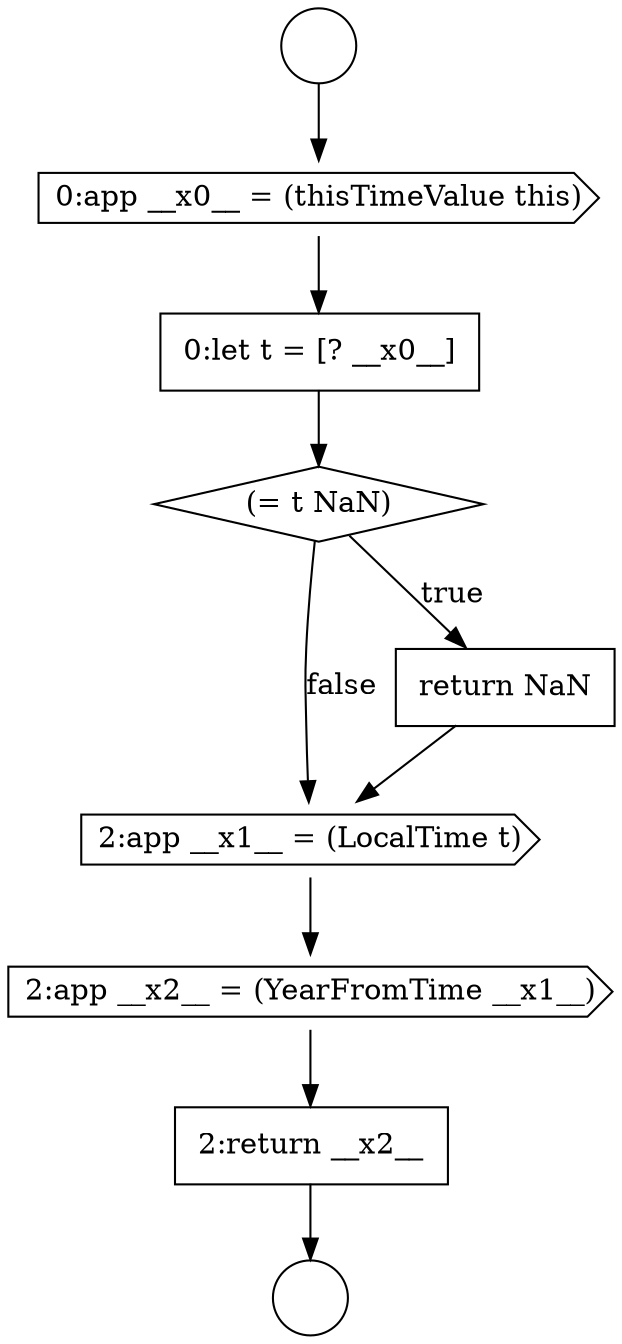 digraph {
  node13302 [shape=none, margin=0, label=<<font color="black">
    <table border="0" cellborder="1" cellspacing="0" cellpadding="10">
      <tr><td align="left">2:return __x2__</td></tr>
    </table>
  </font>> color="black" fillcolor="white" style=filled]
  node13298 [shape=diamond, label=<<font color="black">(= t NaN)</font>> color="black" fillcolor="white" style=filled]
  node13295 [shape=circle label=" " color="black" fillcolor="white" style=filled]
  node13301 [shape=cds, label=<<font color="black">2:app __x2__ = (YearFromTime __x1__)</font>> color="black" fillcolor="white" style=filled]
  node13297 [shape=none, margin=0, label=<<font color="black">
    <table border="0" cellborder="1" cellspacing="0" cellpadding="10">
      <tr><td align="left">0:let t = [? __x0__]</td></tr>
    </table>
  </font>> color="black" fillcolor="white" style=filled]
  node13296 [shape=cds, label=<<font color="black">0:app __x0__ = (thisTimeValue this)</font>> color="black" fillcolor="white" style=filled]
  node13300 [shape=cds, label=<<font color="black">2:app __x1__ = (LocalTime t)</font>> color="black" fillcolor="white" style=filled]
  node13299 [shape=none, margin=0, label=<<font color="black">
    <table border="0" cellborder="1" cellspacing="0" cellpadding="10">
      <tr><td align="left">return NaN</td></tr>
    </table>
  </font>> color="black" fillcolor="white" style=filled]
  node13294 [shape=circle label=" " color="black" fillcolor="white" style=filled]
  node13300 -> node13301 [ color="black"]
  node13302 -> node13295 [ color="black"]
  node13294 -> node13296 [ color="black"]
  node13296 -> node13297 [ color="black"]
  node13297 -> node13298 [ color="black"]
  node13298 -> node13299 [label=<<font color="black">true</font>> color="black"]
  node13298 -> node13300 [label=<<font color="black">false</font>> color="black"]
  node13301 -> node13302 [ color="black"]
  node13299 -> node13300 [ color="black"]
}
